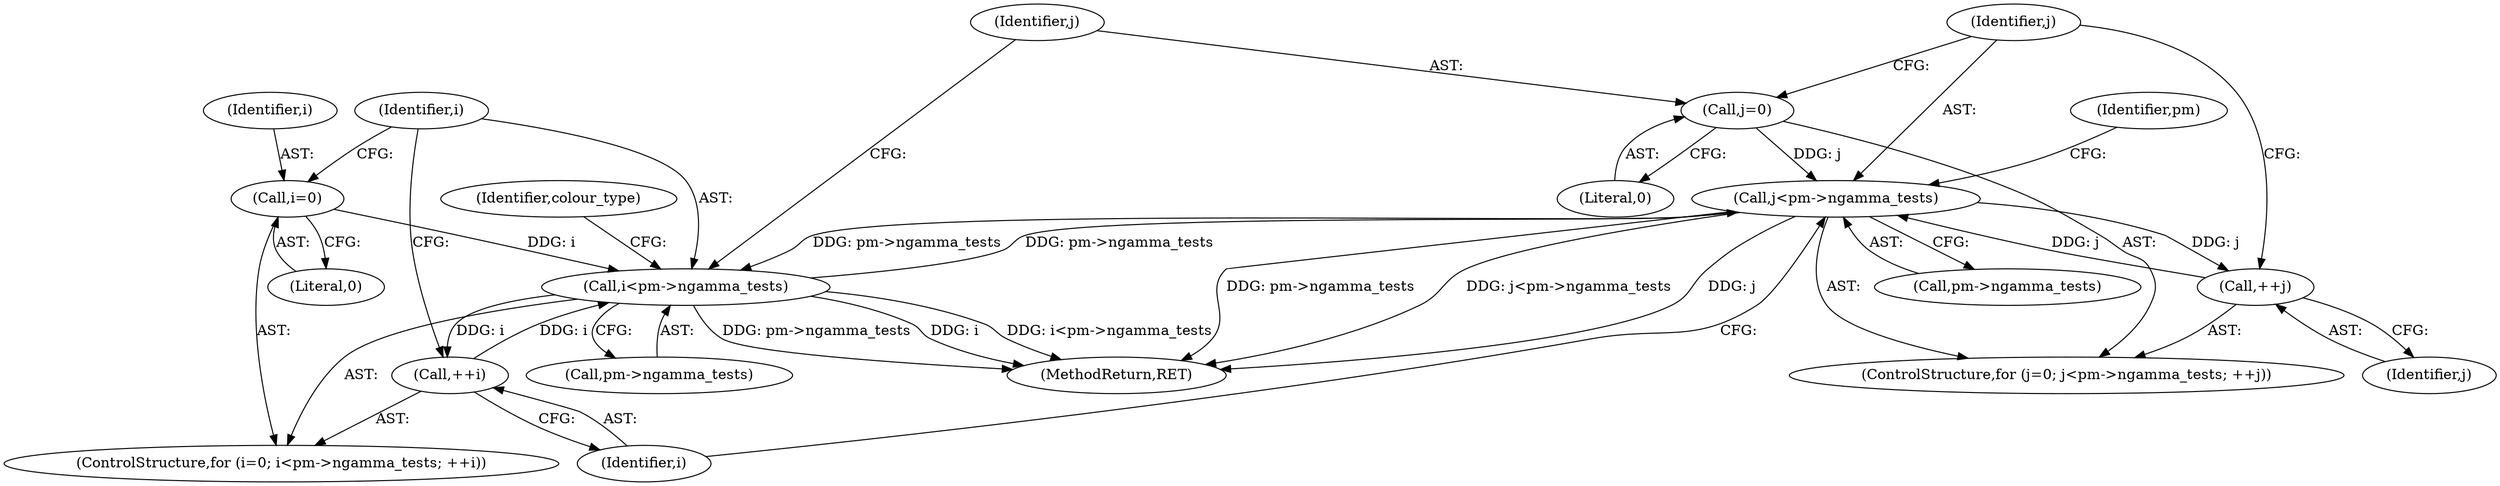 digraph "0_Android_9d4853418ab2f754c2b63e091c29c5529b8b86ca_113@pointer" {
"1000153" [label="(Call,j<pm->ngamma_tests)"];
"1000158" [label="(Call,++j)"];
"1000153" [label="(Call,j<pm->ngamma_tests)"];
"1000150" [label="(Call,j=0)"];
"1000142" [label="(Call,i<pm->ngamma_tests)"];
"1000139" [label="(Call,i=0)"];
"1000147" [label="(Call,++i)"];
"1000141" [label="(Literal,0)"];
"1000138" [label="(ControlStructure,for (i=0; i<pm->ngamma_tests; ++i))"];
"1000159" [label="(Identifier,j)"];
"1000149" [label="(ControlStructure,for (j=0; j<pm->ngamma_tests; ++j))"];
"1000142" [label="(Call,i<pm->ngamma_tests)"];
"1000155" [label="(Call,pm->ngamma_tests)"];
"1000190" [label="(MethodReturn,RET)"];
"1000140" [label="(Identifier,i)"];
"1000158" [label="(Call,++j)"];
"1000151" [label="(Identifier,j)"];
"1000150" [label="(Call,j=0)"];
"1000162" [label="(Identifier,pm)"];
"1000154" [label="(Identifier,j)"];
"1000123" [label="(Identifier,colour_type)"];
"1000147" [label="(Call,++i)"];
"1000148" [label="(Identifier,i)"];
"1000152" [label="(Literal,0)"];
"1000153" [label="(Call,j<pm->ngamma_tests)"];
"1000144" [label="(Call,pm->ngamma_tests)"];
"1000139" [label="(Call,i=0)"];
"1000143" [label="(Identifier,i)"];
"1000153" -> "1000149"  [label="AST: "];
"1000153" -> "1000155"  [label="CFG: "];
"1000154" -> "1000153"  [label="AST: "];
"1000155" -> "1000153"  [label="AST: "];
"1000162" -> "1000153"  [label="CFG: "];
"1000148" -> "1000153"  [label="CFG: "];
"1000153" -> "1000190"  [label="DDG: j<pm->ngamma_tests"];
"1000153" -> "1000190"  [label="DDG: j"];
"1000153" -> "1000190"  [label="DDG: pm->ngamma_tests"];
"1000153" -> "1000142"  [label="DDG: pm->ngamma_tests"];
"1000158" -> "1000153"  [label="DDG: j"];
"1000150" -> "1000153"  [label="DDG: j"];
"1000142" -> "1000153"  [label="DDG: pm->ngamma_tests"];
"1000153" -> "1000158"  [label="DDG: j"];
"1000158" -> "1000149"  [label="AST: "];
"1000158" -> "1000159"  [label="CFG: "];
"1000159" -> "1000158"  [label="AST: "];
"1000154" -> "1000158"  [label="CFG: "];
"1000150" -> "1000149"  [label="AST: "];
"1000150" -> "1000152"  [label="CFG: "];
"1000151" -> "1000150"  [label="AST: "];
"1000152" -> "1000150"  [label="AST: "];
"1000154" -> "1000150"  [label="CFG: "];
"1000142" -> "1000138"  [label="AST: "];
"1000142" -> "1000144"  [label="CFG: "];
"1000143" -> "1000142"  [label="AST: "];
"1000144" -> "1000142"  [label="AST: "];
"1000123" -> "1000142"  [label="CFG: "];
"1000151" -> "1000142"  [label="CFG: "];
"1000142" -> "1000190"  [label="DDG: i<pm->ngamma_tests"];
"1000142" -> "1000190"  [label="DDG: pm->ngamma_tests"];
"1000142" -> "1000190"  [label="DDG: i"];
"1000139" -> "1000142"  [label="DDG: i"];
"1000147" -> "1000142"  [label="DDG: i"];
"1000142" -> "1000147"  [label="DDG: i"];
"1000139" -> "1000138"  [label="AST: "];
"1000139" -> "1000141"  [label="CFG: "];
"1000140" -> "1000139"  [label="AST: "];
"1000141" -> "1000139"  [label="AST: "];
"1000143" -> "1000139"  [label="CFG: "];
"1000147" -> "1000138"  [label="AST: "];
"1000147" -> "1000148"  [label="CFG: "];
"1000148" -> "1000147"  [label="AST: "];
"1000143" -> "1000147"  [label="CFG: "];
}
